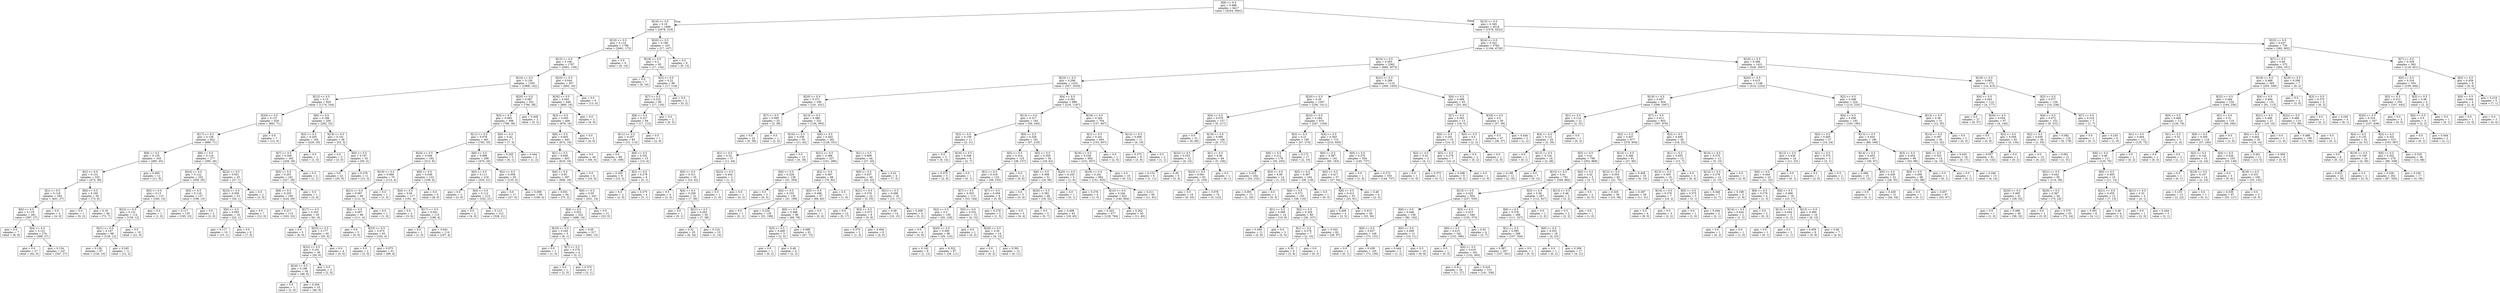 digraph Tree {
node [shape=box] ;
0 [label="X[9] <= 0.5\ngini = 0.488\nsamples = 6417\nvalue = [4254, 5841]"] ;
1 [label="X[16] <= 0.5\ngini = 0.19\nsamples = 1899\nvalue = [2678, 319]"] ;
0 -> 1 [labeldistance=2.5, labelangle=45, headlabel="True"] ;
2 [label="X[10] <= 0.5\ngini = 0.114\nsamples = 1796\nvalue = [2661, 172]"] ;
1 -> 2 ;
3 [label="X[15] <= 0.5\ngini = 0.106\nsamples = 1787\nvalue = [2661, 158]"] ;
2 -> 3 ;
4 [label="X[14] <= 0.5\ngini = 0.126\nsamples = 1330\nvalue = [1968, 142]"] ;
3 -> 4 ;
5 [label="X[12] <= 0.5\ngini = 0.15\nsamples = 829\nvalue = [1174, 104]"] ;
4 -> 5 ;
6 [label="X[20] <= 0.5\ngini = 0.137\nsamples = 629\nvalue = [892, 71]"] ;
5 -> 6 ;
7 [label="X[17] <= 0.5\ngini = 0.138\nsamples = 622\nvalue = [880, 71]"] ;
6 -> 7 ;
8 [label="X[8] <= 0.5\ngini = 0.155\nsamples = 345\nvalue = [485, 45]"] ;
7 -> 8 ;
9 [label="X[2] <= 0.5\ngini = 0.131\nsamples = 333\nvalue = [474, 36]"] ;
8 -> 9 ;
10 [label="X[1] <= 0.5\ngini = 0.118\nsamples = 283\nvalue = [401, 27]"] ;
9 -> 10 ;
11 [label="X[0] <= 0.5\ngini = 0.119\nsamples = 281\nvalue = [397, 27]"] ;
10 -> 11 ;
12 [label="gini = 0.0\nsamples = 7\nvalue = [8, 0]"] ;
11 -> 12 ;
13 [label="X[4] <= 0.5\ngini = 0.121\nsamples = 274\nvalue = [389, 27]"] ;
11 -> 13 ;
14 [label="gini = 0.0\nsamples = 27\nvalue = [42, 0]"] ;
13 -> 14 ;
15 [label="gini = 0.134\nsamples = 247\nvalue = [347, 27]"] ;
13 -> 15 ;
16 [label="gini = 0.0\nsamples = 2\nvalue = [4, 0]"] ;
10 -> 16 ;
17 [label="X[6] <= 0.5\ngini = 0.195\nsamples = 50\nvalue = [73, 9]"] ;
9 -> 17 ;
18 [label="gini = 0.0\nsamples = 1\nvalue = [0, 2]"] ;
17 -> 18 ;
19 [label="gini = 0.16\nsamples = 49\nvalue = [73, 7]"] ;
17 -> 19 ;
20 [label="gini = 0.495\nsamples = 12\nvalue = [11, 9]"] ;
8 -> 20 ;
21 [label="X[6] <= 0.5\ngini = 0.116\nsamples = 277\nvalue = [395, 26]"] ;
7 -> 21 ;
22 [label="X[24] <= 0.5\ngini = 0.122\nsamples = 252\nvalue = [358, 25]"] ;
21 -> 22 ;
23 [label="X[5] <= 0.5\ngini = 0.13\nsamples = 115\nvalue = [160, 12]"] ;
22 -> 23 ;
24 [label="X[22] <= 0.5\ngini = 0.131\nsamples = 114\nvalue = [159, 12]"] ;
23 -> 24 ;
25 [label="X[21] <= 0.5\ngini = 0.147\nsamples = 98\nvalue = [138, 12]"] ;
24 -> 25 ;
26 [label="gini = 0.136\nsamples = 87\nvalue = [126, 10]"] ;
25 -> 26 ;
27 [label="gini = 0.245\nsamples = 11\nvalue = [12, 2]"] ;
25 -> 27 ;
28 [label="gini = 0.0\nsamples = 16\nvalue = [21, 0]"] ;
24 -> 28 ;
29 [label="gini = 0.0\nsamples = 1\nvalue = [1, 0]"] ;
23 -> 29 ;
30 [label="X[5] <= 0.5\ngini = 0.116\nsamples = 137\nvalue = [198, 13]"] ;
22 -> 30 ;
31 [label="gini = 0.117\nsamples = 135\nvalue = [195, 13]"] ;
30 -> 31 ;
32 [label="gini = 0.0\nsamples = 2\nvalue = [3, 0]"] ;
30 -> 32 ;
33 [label="X[22] <= 0.5\ngini = 0.051\nsamples = 25\nvalue = [37, 1]"] ;
21 -> 33 ;
34 [label="X[23] <= 0.5\ngini = 0.056\nsamples = 23\nvalue = [34, 1]"] ;
33 -> 34 ;
35 [label="X[0] <= 0.5\ngini = 0.083\nsamples = 16\nvalue = [22, 1]"] ;
34 -> 35 ;
36 [label="gini = 0.117\nsamples = 10\nvalue = [15, 1]"] ;
35 -> 36 ;
37 [label="gini = 0.0\nsamples = 6\nvalue = [7, 0]"] ;
35 -> 37 ;
38 [label="gini = 0.0\nsamples = 7\nvalue = [12, 0]"] ;
34 -> 38 ;
39 [label="gini = 0.0\nsamples = 2\nvalue = [3, 0]"] ;
33 -> 39 ;
40 [label="gini = 0.0\nsamples = 7\nvalue = [12, 0]"] ;
6 -> 40 ;
41 [label="X[6] <= 0.5\ngini = 0.188\nsamples = 200\nvalue = [282, 33]"] ;
5 -> 41 ;
42 [label="X[3] <= 0.5\ngini = 0.205\nsamples = 164\nvalue = [229, 30]"] ;
41 -> 42 ;
43 [label="X[7] <= 0.5\ngini = 0.206\nsamples = 163\nvalue = [228, 30]"] ;
42 -> 43 ;
44 [label="X[5] <= 0.5\ngini = 0.201\nsamples = 161\nvalue = [227, 29]"] ;
43 -> 44 ;
45 [label="X[8] <= 0.5\ngini = 0.203\nsamples = 160\nvalue = [224, 29]"] ;
44 -> 45 ;
46 [label="gini = 0.217\nsamples = 115\nvalue = [163, 23]"] ;
45 -> 46 ;
47 [label="X[17] <= 0.5\ngini = 0.163\nsamples = 45\nvalue = [61, 6]"] ;
45 -> 47 ;
48 [label="gini = 0.0\nsamples = 5\nvalue = [6, 0]"] ;
47 -> 48 ;
49 [label="X[23] <= 0.5\ngini = 0.177\nsamples = 40\nvalue = [55, 6]"] ;
47 -> 49 ;
50 [label="X[22] <= 0.5\ngini = 0.191\nsamples = 36\nvalue = [50, 6]"] ;
49 -> 50 ;
51 [label="X[24] <= 0.5\ngini = 0.198\nsamples = 34\nvalue = [48, 6]"] ;
50 -> 51 ;
52 [label="gini = 0.0\nsamples = 1\nvalue = [2, 0]"] ;
51 -> 52 ;
53 [label="gini = 0.204\nsamples = 33\nvalue = [46, 6]"] ;
51 -> 53 ;
54 [label="gini = 0.0\nsamples = 2\nvalue = [2, 0]"] ;
50 -> 54 ;
55 [label="gini = 0.0\nsamples = 4\nvalue = [5, 0]"] ;
49 -> 55 ;
56 [label="gini = 0.0\nsamples = 1\nvalue = [3, 0]"] ;
44 -> 56 ;
57 [label="gini = 0.5\nsamples = 2\nvalue = [1, 1]"] ;
43 -> 57 ;
58 [label="gini = 0.0\nsamples = 1\nvalue = [1, 0]"] ;
42 -> 58 ;
59 [label="X[19] <= 0.5\ngini = 0.101\nsamples = 36\nvalue = [53, 3]"] ;
41 -> 59 ;
60 [label="gini = 0.0\nsamples = 3\nvalue = [3, 0]"] ;
59 -> 60 ;
61 [label="X[0] <= 0.5\ngini = 0.107\nsamples = 33\nvalue = [50, 3]"] ;
59 -> 61 ;
62 [label="gini = 0.0\nsamples = 22\nvalue = [35, 0]"] ;
61 -> 62 ;
63 [label="gini = 0.278\nsamples = 11\nvalue = [15, 3]"] ;
61 -> 63 ;
64 [label="X[20] <= 0.5\ngini = 0.087\nsamples = 501\nvalue = [794, 38]"] ;
4 -> 64 ;
65 [label="X[3] <= 0.5\ngini = 0.083\nsamples = 498\nvalue = [789, 36]"] ;
64 -> 65 ;
66 [label="X[11] <= 0.5\ngini = 0.078\nsamples = 491\nvalue = [782, 33]"] ;
65 -> 66 ;
67 [label="X[24] <= 0.5\ngini = 0.049\nsamples = 192\nvalue = [312, 8]"] ;
66 -> 67 ;
68 [label="X[19] <= 0.5\ngini = 0.066\nsamples = 70\nvalue = [113, 4]"] ;
67 -> 68 ;
69 [label="X[21] <= 0.5\ngini = 0.067\nsamples = 69\nvalue = [112, 4]"] ;
68 -> 69 ;
70 [label="X[4] <= 0.5\ngini = 0.067\nsamples = 68\nvalue = [111, 4]"] ;
69 -> 70 ;
71 [label="gini = 0.0\nsamples = 5\nvalue = [9, 0]"] ;
70 -> 71 ;
72 [label="X[23] <= 0.5\ngini = 0.073\nsamples = 63\nvalue = [102, 4]"] ;
70 -> 72 ;
73 [label="gini = 0.0\nsamples = 2\nvalue = [3, 0]"] ;
72 -> 73 ;
74 [label="gini = 0.075\nsamples = 61\nvalue = [99, 4]"] ;
72 -> 74 ;
75 [label="gini = 0.0\nsamples = 1\nvalue = [1, 0]"] ;
69 -> 75 ;
76 [label="gini = 0.0\nsamples = 1\nvalue = [1, 0]"] ;
68 -> 76 ;
77 [label="X[6] <= 0.5\ngini = 0.039\nsamples = 122\nvalue = [199, 4]"] ;
67 -> 77 ;
78 [label="X[4] <= 0.5\ngini = 0.04\nsamples = 117\nvalue = [191, 4]"] ;
77 -> 78 ;
79 [label="gini = 0.0\nsamples = 2\nvalue = [3, 0]"] ;
78 -> 79 ;
80 [label="X[17] <= 0.5\ngini = 0.041\nsamples = 115\nvalue = [188, 4]"] ;
78 -> 80 ;
81 [label="gini = 0.0\nsamples = 1\nvalue = [1, 0]"] ;
80 -> 81 ;
82 [label="gini = 0.041\nsamples = 114\nvalue = [187, 4]"] ;
80 -> 82 ;
83 [label="gini = 0.0\nsamples = 5\nvalue = [8, 0]"] ;
77 -> 83 ;
84 [label="X[6] <= 0.5\ngini = 0.096\nsamples = 299\nvalue = [470, 25]"] ;
66 -> 84 ;
85 [label="X[0] <= 0.5\ngini = 0.111\nsamples = 216\nvalue = [335, 21]"] ;
84 -> 85 ;
86 [label="gini = 0.0\nsamples = 2\nvalue = [3, 0]"] ;
85 -> 86 ;
87 [label="X[4] <= 0.5\ngini = 0.112\nsamples = 214\nvalue = [332, 21]"] ;
85 -> 87 ;
88 [label="gini = 0.0\nsamples = 2\nvalue = [4, 0]"] ;
87 -> 88 ;
89 [label="gini = 0.113\nsamples = 212\nvalue = [328, 21]"] ;
87 -> 89 ;
90 [label="X[2] <= 0.5\ngini = 0.056\nsamples = 83\nvalue = [135, 4]"] ;
84 -> 90 ;
91 [label="gini = 0.0\nsamples = 17\nvalue = [27, 0]"] ;
90 -> 91 ;
92 [label="gini = 0.069\nsamples = 66\nvalue = [108, 4]"] ;
90 -> 92 ;
93 [label="X[6] <= 0.5\ngini = 0.42\nsamples = 7\nvalue = [7, 3]"] ;
65 -> 93 ;
94 [label="gini = 0.245\nsamples = 5\nvalue = [6, 1]"] ;
93 -> 94 ;
95 [label="gini = 0.444\nsamples = 2\nvalue = [1, 2]"] ;
93 -> 95 ;
96 [label="gini = 0.408\nsamples = 3\nvalue = [5, 2]"] ;
64 -> 96 ;
97 [label="X[23] <= 0.5\ngini = 0.044\nsamples = 457\nvalue = [693, 16]"] ;
3 -> 97 ;
98 [label="X[20] <= 0.5\ngini = 0.045\nsamples = 448\nvalue = [680, 16]"] ;
97 -> 98 ;
99 [label="X[3] <= 0.5\ngini = 0.045\nsamples = 446\nvalue = [676, 16]"] ;
98 -> 99 ;
100 [label="X[8] <= 0.5\ngini = 0.045\nsamples = 443\nvalue = [672, 16]"] ;
99 -> 100 ;
101 [label="X[1] <= 0.5\ngini = 0.049\nsamples = 403\nvalue = [616, 16]"] ;
100 -> 101 ;
102 [label="X[0] <= 0.5\ngini = 0.05\nsamples = 397\nvalue = [606, 16]"] ;
101 -> 102 ;
103 [label="gini = 0.051\nsamples = 54\nvalue = [75, 2]"] ;
102 -> 103 ;
104 [label="X[6] <= 0.5\ngini = 0.05\nsamples = 343\nvalue = [531, 14]"] ;
102 -> 104 ;
105 [label="X[4] <= 0.5\ngini = 0.053\nsamples = 322\nvalue = [498, 14]"] ;
104 -> 105 ;
106 [label="X[19] <= 0.5\ngini = 0.245\nsamples = 5\nvalue = [6, 1]"] ;
105 -> 106 ;
107 [label="gini = 0.0\nsamples = 1\nvalue = [1, 0]"] ;
106 -> 107 ;
108 [label="X[7] <= 0.5\ngini = 0.278\nsamples = 4\nvalue = [5, 1]"] ;
106 -> 108 ;
109 [label="gini = 0.0\nsamples = 1\nvalue = [2, 0]"] ;
108 -> 109 ;
110 [label="gini = 0.375\nsamples = 3\nvalue = [3, 1]"] ;
108 -> 110 ;
111 [label="gini = 0.05\nsamples = 317\nvalue = [492, 13]"] ;
105 -> 111 ;
112 [label="gini = 0.0\nsamples = 21\nvalue = [33, 0]"] ;
104 -> 112 ;
113 [label="gini = 0.0\nsamples = 6\nvalue = [10, 0]"] ;
101 -> 113 ;
114 [label="gini = 0.0\nsamples = 40\nvalue = [56, 0]"] ;
100 -> 114 ;
115 [label="gini = 0.0\nsamples = 3\nvalue = [4, 0]"] ;
99 -> 115 ;
116 [label="gini = 0.0\nsamples = 2\nvalue = [4, 0]"] ;
98 -> 116 ;
117 [label="gini = 0.0\nsamples = 9\nvalue = [13, 0]"] ;
97 -> 117 ;
118 [label="gini = 0.0\nsamples = 9\nvalue = [0, 14]"] ;
2 -> 118 ;
119 [label="X[20] <= 0.5\ngini = 0.186\nsamples = 103\nvalue = [17, 147]"] ;
1 -> 119 ;
120 [label="X[19] <= 0.5\ngini = 0.2\nsamples = 95\nvalue = [17, 134]"] ;
119 -> 120 ;
121 [label="gini = 0.0\nsamples = 7\nvalue = [0, 16]"] ;
120 -> 121 ;
122 [label="X[3] <= 0.5\ngini = 0.22\nsamples = 88\nvalue = [17, 118]"] ;
120 -> 122 ;
123 [label="X[7] <= 0.5\ngini = 0.223\nsamples = 86\nvalue = [17, 116]"] ;
122 -> 123 ;
124 [label="X[8] <= 0.5\ngini = 0.227\nsamples = 84\nvalue = [17, 113]"] ;
123 -> 124 ;
125 [label="X[11] <= 0.5\ngini = 0.207\nsamples = 83\nvalue = [15, 113]"] ;
124 -> 125 ;
126 [label="gini = 0.0\nsamples = 68\nvalue = [0, 109]"] ;
125 -> 126 ;
127 [label="X[6] <= 0.5\ngini = 0.332\nsamples = 15\nvalue = [15, 4]"] ;
125 -> 127 ;
128 [label="gini = 0.355\nsamples = 9\nvalue = [10, 3]"] ;
127 -> 128 ;
129 [label="X[2] <= 0.5\ngini = 0.278\nsamples = 6\nvalue = [5, 1]"] ;
127 -> 129 ;
130 [label="gini = 0.0\nsamples = 2\nvalue = [2, 0]"] ;
129 -> 130 ;
131 [label="gini = 0.375\nsamples = 4\nvalue = [3, 1]"] ;
129 -> 131 ;
132 [label="gini = 0.0\nsamples = 1\nvalue = [2, 0]"] ;
124 -> 132 ;
133 [label="gini = 0.0\nsamples = 2\nvalue = [0, 3]"] ;
123 -> 133 ;
134 [label="gini = 0.0\nsamples = 2\nvalue = [0, 2]"] ;
122 -> 134 ;
135 [label="gini = 0.0\nsamples = 8\nvalue = [0, 13]"] ;
119 -> 135 ;
136 [label="X[15] <= 0.5\ngini = 0.345\nsamples = 4518\nvalue = [1576, 5522]"] ;
0 -> 136 [labeldistance=2.5, labelangle=-45, headlabel="False"] ;
137 [label="X[24] <= 0.5\ngini = 0.322\nsamples = 3783\nvalue = [1194, 4720]"] ;
136 -> 137 ;
138 [label="X[14] <= 0.5\ngini = 0.293\nsamples = 2362\nvalue = [666, 3073]"] ;
137 -> 138 ;
139 [label="X[23] <= 0.5\ngini = 0.296\nsamples = 1252\nvalue = [357, 1618]"] ;
138 -> 139 ;
140 [label="X[20] <= 0.5\ngini = 0.371\nsamples = 356\nvalue = [141, 431]"] ;
139 -> 140 ;
141 [label="X[7] <= 0.5\ngini = 0.095\nsamples = 25\nvalue = [2, 38]"] ;
140 -> 141 ;
142 [label="gini = 0.0\nsamples = 24\nvalue = [0, 38]"] ;
141 -> 142 ;
143 [label="gini = 0.0\nsamples = 1\nvalue = [2, 0]"] ;
141 -> 143 ;
144 [label="X[13] <= 0.5\ngini = 0.386\nsamples = 331\nvalue = [139, 393]"] ;
140 -> 144 ;
145 [label="X[16] <= 0.5\ngini = 0.256\nsamples = 50\nvalue = [11, 62]"] ;
144 -> 145 ;
146 [label="X[1] <= 0.5\ngini = 0.32\nsamples = 37\nvalue = [11, 44]"] ;
145 -> 146 ;
147 [label="X[0] <= 0.5\ngini = 0.311\nsamples = 35\nvalue = [10, 42]"] ;
146 -> 147 ;
148 [label="gini = 0.5\nsamples = 4\nvalue = [3, 3]"] ;
147 -> 148 ;
149 [label="X[4] <= 0.5\ngini = 0.258\nsamples = 31\nvalue = [7, 39]"] ;
147 -> 149 ;
150 [label="gini = 0.0\nsamples = 1\nvalue = [0, 1]"] ;
149 -> 150 ;
151 [label="X[21] <= 0.5\ngini = 0.263\nsamples = 30\nvalue = [7, 38]"] ;
149 -> 151 ;
152 [label="gini = 0.32\nsamples = 20\nvalue = [6, 24]"] ;
151 -> 152 ;
153 [label="gini = 0.124\nsamples = 10\nvalue = [1, 14]"] ;
151 -> 153 ;
154 [label="X[22] <= 0.5\ngini = 0.444\nsamples = 2\nvalue = [1, 2]"] ;
146 -> 154 ;
155 [label="gini = 0.0\nsamples = 1\nvalue = [1, 0]"] ;
154 -> 155 ;
156 [label="gini = 0.0\nsamples = 1\nvalue = [0, 2]"] ;
154 -> 156 ;
157 [label="gini = 0.0\nsamples = 13\nvalue = [0, 18]"] ;
145 -> 157 ;
158 [label="X[6] <= 0.5\ngini = 0.402\nsamples = 281\nvalue = [128, 331]"] ;
144 -> 158 ;
159 [label="X[21] <= 0.5\ngini = 0.386\nsamples = 237\nvalue = [101, 286]"] ;
158 -> 159 ;
160 [label="X[0] <= 0.5\ngini = 0.229\nsamples = 139\nvalue = [31, 204]"] ;
159 -> 160 ;
161 [label="gini = 0.0\nsamples = 3\nvalue = [0, 5]"] ;
160 -> 161 ;
162 [label="X[4] <= 0.5\ngini = 0.233\nsamples = 136\nvalue = [31, 199]"] ;
160 -> 162 ;
163 [label="gini = 0.0\nsamples = 1\nvalue = [0, 1]"] ;
162 -> 163 ;
164 [label="gini = 0.234\nsamples = 135\nvalue = [31, 198]"] ;
162 -> 164 ;
165 [label="X[2] <= 0.5\ngini = 0.497\nsamples = 98\nvalue = [70, 82]"] ;
159 -> 165 ;
166 [label="X[5] <= 0.5\ngini = 0.496\nsamples = 97\nvalue = [69, 82]"] ;
165 -> 166 ;
167 [label="X[0] <= 0.5\ngini = 0.498\nsamples = 96\nvalue = [69, 78]"] ;
166 -> 167 ;
168 [label="X[3] <= 0.5\ngini = 0.408\nsamples = 5\nvalue = [2, 5]"] ;
167 -> 168 ;
169 [label="gini = 0.0\nsamples = 1\nvalue = [0, 2]"] ;
168 -> 169 ;
170 [label="gini = 0.48\nsamples = 4\nvalue = [2, 3]"] ;
168 -> 170 ;
171 [label="gini = 0.499\nsamples = 91\nvalue = [67, 73]"] ;
167 -> 171 ;
172 [label="gini = 0.0\nsamples = 1\nvalue = [0, 4]"] ;
166 -> 172 ;
173 [label="gini = 0.0\nsamples = 1\nvalue = [1, 0]"] ;
165 -> 173 ;
174 [label="X[1] <= 0.5\ngini = 0.469\nsamples = 44\nvalue = [27, 45]"] ;
158 -> 174 ;
175 [label="X[0] <= 0.5\ngini = 0.437\nsamples = 40\nvalue = [20, 42]"] ;
174 -> 175 ;
176 [label="X[21] <= 0.5\ngini = 0.278\nsamples = 22\nvalue = [5, 25]"] ;
175 -> 176 ;
177 [label="gini = 0.0\nsamples = 13\nvalue = [0, 17]"] ;
176 -> 177 ;
178 [label="X[3] <= 0.5\ngini = 0.473\nsamples = 9\nvalue = [5, 8]"] ;
176 -> 178 ;
179 [label="gini = 0.375\nsamples = 3\nvalue = [1, 3]"] ;
178 -> 179 ;
180 [label="gini = 0.494\nsamples = 6\nvalue = [4, 5]"] ;
178 -> 180 ;
181 [label="X[21] <= 0.5\ngini = 0.498\nsamples = 18\nvalue = [15, 17]"] ;
175 -> 181 ;
182 [label="gini = 0.48\nsamples = 14\nvalue = [10, 15]"] ;
181 -> 182 ;
183 [label="gini = 0.408\nsamples = 4\nvalue = [5, 2]"] ;
181 -> 183 ;
184 [label="gini = 0.42\nsamples = 4\nvalue = [7, 3]"] ;
174 -> 184 ;
185 [label="X[4] <= 0.5\ngini = 0.261\nsamples = 896\nvalue = [216, 1187]"] ;
139 -> 185 ;
186 [label="X[13] <= 0.5\ngini = 0.317\nsamples = 192\nvalue = [59, 240]"] ;
185 -> 186 ;
187 [label="X[2] <= 0.5\ngini = 0.159\nsamples = 11\nvalue = [2, 21]"] ;
186 -> 187 ;
188 [label="gini = 0.0\nsamples = 5\nvalue = [0, 14]"] ;
187 -> 188 ;
189 [label="X[16] <= 0.5\ngini = 0.346\nsamples = 6\nvalue = [2, 7]"] ;
187 -> 189 ;
190 [label="gini = 0.375\nsamples = 5\nvalue = [2, 6]"] ;
189 -> 190 ;
191 [label="gini = 0.0\nsamples = 1\nvalue = [0, 1]"] ;
189 -> 191 ;
192 [label="X[0] <= 0.5\ngini = 0.328\nsamples = 181\nvalue = [57, 219]"] ;
186 -> 192 ;
193 [label="X[5] <= 0.5\ngini = 0.314\nsamples = 125\nvalue = [38, 157]"] ;
192 -> 193 ;
194 [label="X[1] <= 0.5\ngini = 0.319\nsamples = 123\nvalue = [38, 153]"] ;
193 -> 194 ;
195 [label="X[7] <= 0.5\ngini = 0.303\nsamples = 115\nvalue = [33, 144]"] ;
194 -> 195 ;
196 [label="X[2] <= 0.5\ngini = 0.3\nsamples = 100\nvalue = [29, 129]"] ;
195 -> 196 ;
197 [label="gini = 0.0\nsamples = 4\nvalue = [0, 6]"] ;
196 -> 197 ;
198 [label="X[20] <= 0.5\ngini = 0.309\nsamples = 96\nvalue = [29, 123]"] ;
196 -> 198 ;
199 [label="gini = 0.142\nsamples = 9\nvalue = [1, 12]"] ;
198 -> 199 ;
200 [label="gini = 0.322\nsamples = 87\nvalue = [28, 111]"] ;
198 -> 200 ;
201 [label="X[3] <= 0.5\ngini = 0.332\nsamples = 15\nvalue = [4, 15]"] ;
195 -> 201 ;
202 [label="gini = 0.0\nsamples = 1\nvalue = [0, 2]"] ;
201 -> 202 ;
203 [label="X[20] <= 0.5\ngini = 0.36\nsamples = 14\nvalue = [4, 13]"] ;
201 -> 203 ;
204 [label="gini = 0.0\nsamples = 2\nvalue = [0, 2]"] ;
203 -> 204 ;
205 [label="gini = 0.391\nsamples = 12\nvalue = [4, 11]"] ;
203 -> 205 ;
206 [label="X[7] <= 0.5\ngini = 0.459\nsamples = 8\nvalue = [5, 9]"] ;
194 -> 206 ;
207 [label="gini = 0.278\nsamples = 3\nvalue = [1, 5]"] ;
206 -> 207 ;
208 [label="gini = 0.5\nsamples = 5\nvalue = [4, 4]"] ;
206 -> 208 ;
209 [label="gini = 0.0\nsamples = 2\nvalue = [0, 4]"] ;
193 -> 209 ;
210 [label="X[5] <= 0.5\ngini = 0.359\nsamples = 56\nvalue = [19, 62]"] ;
192 -> 210 ;
211 [label="X[6] <= 0.5\ngini = 0.368\nsamples = 51\nvalue = [18, 56]"] ;
210 -> 211 ;
212 [label="gini = 0.0\nsamples = 3\nvalue = [0, 4]"] ;
211 -> 212 ;
213 [label="X[20] <= 0.5\ngini = 0.382\nsamples = 48\nvalue = [18, 52]"] ;
211 -> 213 ;
214 [label="gini = 0.0\nsamples = 5\nvalue = [0, 7]"] ;
213 -> 214 ;
215 [label="gini = 0.408\nsamples = 43\nvalue = [18, 45]"] ;
213 -> 215 ;
216 [label="X[20] <= 0.5\ngini = 0.245\nsamples = 5\nvalue = [1, 6]"] ;
210 -> 216 ;
217 [label="gini = 0.0\nsamples = 1\nvalue = [0, 1]"] ;
216 -> 217 ;
218 [label="gini = 0.278\nsamples = 4\nvalue = [1, 5]"] ;
216 -> 218 ;
219 [label="X[19] <= 0.5\ngini = 0.244\nsamples = 704\nvalue = [157, 947]"] ;
185 -> 219 ;
220 [label="X[1] <= 0.5\ngini = 0.241\nsamples = 693\nvalue = [153, 937]"] ;
219 -> 220 ;
221 [label="X[16] <= 0.5\ngini = 0.239\nsamples = 692\nvalue = [151, 937]"] ;
220 -> 221 ;
222 [label="X[18] <= 0.5\ngini = 0.241\nsamples = 682\nvalue = [151, 925]"] ;
221 -> 222 ;
223 [label="X[12] <= 0.5\ngini = 0.244\nsamples = 622\nvalue = [140, 844]"] ;
222 -> 223 ;
224 [label="gini = 0.243\nsamples = 577\nvalue = [129, 784]"] ;
223 -> 224 ;
225 [label="gini = 0.262\nsamples = 45\nvalue = [11, 60]"] ;
223 -> 225 ;
226 [label="gini = 0.211\nsamples = 60\nvalue = [11, 81]"] ;
222 -> 226 ;
227 [label="gini = 0.0\nsamples = 10\nvalue = [0, 12]"] ;
221 -> 227 ;
228 [label="gini = 0.0\nsamples = 1\nvalue = [2, 0]"] ;
220 -> 228 ;
229 [label="X[12] <= 0.5\ngini = 0.408\nsamples = 11\nvalue = [4, 10]"] ;
219 -> 229 ;
230 [label="gini = 0.375\nsamples = 9\nvalue = [3, 9]"] ;
229 -> 230 ;
231 [label="gini = 0.5\nsamples = 2\nvalue = [1, 1]"] ;
229 -> 231 ;
232 [label="X[21] <= 0.5\ngini = 0.289\nsamples = 1110\nvalue = [309, 1455]"] ;
138 -> 232 ;
233 [label="X[20] <= 0.5\ngini = 0.26\nsamples = 1047\nvalue = [256, 1411]"] ;
232 -> 233 ;
234 [label="X[4] <= 0.5\ngini = 0.076\nsamples = 137\nvalue = [9, 217]"] ;
233 -> 234 ;
235 [label="gini = 0.0\nsamples = 31\nvalue = [0, 46]"] ;
234 -> 235 ;
236 [label="X[18] <= 0.5\ngini = 0.095\nsamples = 106\nvalue = [9, 171]"] ;
234 -> 236 ;
237 [label="X[23] <= 0.5\ngini = 0.332\nsamples = 12\nvalue = [4, 15]"] ;
236 -> 237 ;
238 [label="gini = 0.153\nsamples = 6\nvalue = [1, 11]"] ;
237 -> 238 ;
239 [label="gini = 0.49\nsamples = 6\nvalue = [3, 4]"] ;
237 -> 239 ;
240 [label="X[1] <= 0.5\ngini = 0.06\nsamples = 94\nvalue = [5, 156]"] ;
236 -> 240 ;
241 [label="X[23] <= 0.5\ngini = 0.061\nsamples = 93\nvalue = [5, 155]"] ;
240 -> 241 ;
242 [label="gini = 0.0\nsamples = 19\nvalue = [0, 33]"] ;
241 -> 242 ;
243 [label="gini = 0.076\nsamples = 74\nvalue = [5, 122]"] ;
241 -> 243 ;
244 [label="gini = 0.0\nsamples = 1\nvalue = [0, 1]"] ;
240 -> 244 ;
245 [label="X[23] <= 0.5\ngini = 0.284\nsamples = 910\nvalue = [247, 1194]"] ;
233 -> 245 ;
246 [label="X[2] <= 0.5\ngini = 0.21\nsamples = 195\nvalue = [37, 274]"] ;
245 -> 246 ;
247 [label="X[6] <= 0.5\ngini = 0.212\nsamples = 178\nvalue = [35, 255]"] ;
246 -> 247 ;
248 [label="gini = 0.223\nsamples = 164\nvalue = [34, 232]"] ;
247 -> 248 ;
249 [label="X[3] <= 0.5\ngini = 0.08\nsamples = 14\nvalue = [1, 23]"] ;
247 -> 249 ;
250 [label="gini = 0.091\nsamples = 13\nvalue = [1, 20]"] ;
249 -> 250 ;
251 [label="gini = 0.0\nsamples = 1\nvalue = [0, 3]"] ;
249 -> 251 ;
252 [label="gini = 0.172\nsamples = 17\nvalue = [2, 19]"] ;
246 -> 252 ;
253 [label="X[4] <= 0.5\ngini = 0.303\nsamples = 715\nvalue = [210, 920]"] ;
245 -> 253 ;
254 [label="X[0] <= 0.5\ngini = 0.387\nsamples = 161\nvalue = [65, 183]"] ;
253 -> 254 ;
255 [label="X[5] <= 0.5\ngini = 0.367\nsamples = 104\nvalue = [38, 119]"] ;
254 -> 255 ;
256 [label="X[6] <= 0.5\ngini = 0.372\nsamples = 103\nvalue = [38, 116]"] ;
255 -> 256 ;
257 [label="X[1] <= 0.5\ngini = 0.499\nsamples = 14\nvalue = [10, 9]"] ;
256 -> 257 ;
258 [label="gini = 0.459\nsamples = 11\nvalue = [5, 9]"] ;
257 -> 258 ;
259 [label="gini = 0.0\nsamples = 3\nvalue = [5, 0]"] ;
257 -> 259 ;
260 [label="X[2] <= 0.5\ngini = 0.329\nsamples = 89\nvalue = [28, 107]"] ;
256 -> 260 ;
261 [label="X[1] <= 0.5\ngini = 0.278\nsamples = 7\nvalue = [2, 10]"] ;
260 -> 261 ;
262 [label="gini = 0.32\nsamples = 6\nvalue = [2, 8]"] ;
261 -> 262 ;
263 [label="gini = 0.0\nsamples = 1\nvalue = [0, 2]"] ;
261 -> 263 ;
264 [label="gini = 0.333\nsamples = 82\nvalue = [26, 97]"] ;
260 -> 264 ;
265 [label="gini = 0.0\nsamples = 1\nvalue = [0, 3]"] ;
255 -> 265 ;
266 [label="X[5] <= 0.5\ngini = 0.417\nsamples = 57\nvalue = [27, 64]"] ;
254 -> 266 ;
267 [label="X[6] <= 0.5\ngini = 0.412\nsamples = 53\nvalue = [25, 61]"] ;
266 -> 267 ;
268 [label="gini = 0.408\nsamples = 4\nvalue = [2, 5]"] ;
267 -> 268 ;
269 [label="gini = 0.413\nsamples = 49\nvalue = [23, 56]"] ;
267 -> 269 ;
270 [label="gini = 0.48\nsamples = 4\nvalue = [2, 3]"] ;
266 -> 270 ;
271 [label="X[0] <= 0.5\ngini = 0.275\nsamples = 554\nvalue = [145, 737]"] ;
253 -> 271 ;
272 [label="gini = 0.0\nsamples = 1\nvalue = [1, 0]"] ;
271 -> 272 ;
273 [label="gini = 0.273\nsamples = 553\nvalue = [144, 737]"] ;
271 -> 273 ;
274 [label="X[4] <= 0.5\ngini = 0.496\nsamples = 63\nvalue = [53, 44]"] ;
232 -> 274 ;
275 [label="X[7] <= 0.5\ngini = 0.363\nsamples = 13\nvalue = [16, 5]"] ;
274 -> 275 ;
276 [label="X[0] <= 0.5\ngini = 0.291\nsamples = 10\nvalue = [14, 3]"] ;
275 -> 276 ;
277 [label="X[2] <= 0.5\ngini = 0.32\nsamples = 3\nvalue = [4, 1]"] ;
276 -> 277 ;
278 [label="gini = 0.0\nsamples = 1\nvalue = [1, 0]"] ;
277 -> 278 ;
279 [label="gini = 0.375\nsamples = 2\nvalue = [3, 1]"] ;
277 -> 279 ;
280 [label="X[5] <= 0.5\ngini = 0.278\nsamples = 7\nvalue = [10, 2]"] ;
276 -> 280 ;
281 [label="gini = 0.298\nsamples = 6\nvalue = [9, 2]"] ;
280 -> 281 ;
282 [label="gini = 0.0\nsamples = 1\nvalue = [1, 0]"] ;
280 -> 282 ;
283 [label="X[0] <= 0.5\ngini = 0.5\nsamples = 3\nvalue = [2, 2]"] ;
275 -> 283 ;
284 [label="gini = 0.0\nsamples = 2\nvalue = [0, 2]"] ;
283 -> 284 ;
285 [label="gini = 0.0\nsamples = 1\nvalue = [2, 0]"] ;
283 -> 285 ;
286 [label="X[18] <= 0.5\ngini = 0.5\nsamples = 50\nvalue = [37, 39]"] ;
274 -> 286 ;
287 [label="gini = 0.5\nsamples = 47\nvalue = [36, 37]"] ;
286 -> 287 ;
288 [label="gini = 0.444\nsamples = 3\nvalue = [1, 2]"] ;
286 -> 288 ;
289 [label="X[16] <= 0.5\ngini = 0.368\nsamples = 1421\nvalue = [528, 1647]"] ;
137 -> 289 ;
290 [label="X[20] <= 0.5\ngini = 0.415\nsamples = 1148\nvalue = [514, 1232]"] ;
289 -> 290 ;
291 [label="X[19] <= 0.5\ngini = 0.407\nsamples = 924\nvalue = [399, 1007]"] ;
290 -> 291 ;
292 [label="X[1] <= 0.5\ngini = 0.114\nsamples = 21\nvalue = [2, 31]"] ;
291 -> 292 ;
293 [label="X[4] <= 0.5\ngini = 0.121\nsamples = 20\nvalue = [2, 29]"] ;
292 -> 293 ;
294 [label="gini = 0.0\nsamples = 1\nvalue = [0, 1]"] ;
293 -> 294 ;
295 [label="X[13] <= 0.5\ngini = 0.124\nsamples = 19\nvalue = [2, 28]"] ;
293 -> 295 ;
296 [label="gini = 0.198\nsamples = 12\nvalue = [2, 16]"] ;
295 -> 296 ;
297 [label="gini = 0.0\nsamples = 7\nvalue = [0, 12]"] ;
295 -> 297 ;
298 [label="gini = 0.0\nsamples = 1\nvalue = [0, 2]"] ;
292 -> 298 ;
299 [label="X[7] <= 0.5\ngini = 0.411\nsamples = 903\nvalue = [397, 976]"] ;
291 -> 299 ;
300 [label="X[2] <= 0.5\ngini = 0.407\nsamples = 877\nvalue = [379, 954]"] ;
299 -> 300 ;
301 [label="X[5] <= 0.5\ngini = 0.41\nsamples = 796\nvalue = [352, 869]"] ;
300 -> 301 ;
302 [label="X[12] <= 0.5\ngini = 0.41\nsamples = 791\nvalue = [349, 862]"] ;
301 -> 302 ;
303 [label="X[13] <= 0.5\ngini = 0.425\nsamples = 504\nvalue = [237, 535]"] ;
302 -> 303 ;
304 [label="X[6] <= 0.5\ngini = 0.446\nsamples = 158\nvalue = [82, 162]"] ;
303 -> 304 ;
305 [label="X[0] <= 0.5\ngini = 0.437\nsamples = 146\nvalue = [72, 151]"] ;
304 -> 305 ;
306 [label="gini = 0.0\nsamples = 1\nvalue = [0, 1]"] ;
305 -> 306 ;
307 [label="gini = 0.438\nsamples = 145\nvalue = [72, 150]"] ;
305 -> 307 ;
308 [label="X[0] <= 0.5\ngini = 0.499\nsamples = 12\nvalue = [10, 11]"] ;
304 -> 308 ;
309 [label="gini = 0.444\nsamples = 2\nvalue = [1, 2]"] ;
308 -> 309 ;
310 [label="gini = 0.5\nsamples = 10\nvalue = [9, 9]"] ;
308 -> 310 ;
311 [label="X[3] <= 0.5\ngini = 0.415\nsamples = 346\nvalue = [155, 373]"] ;
303 -> 311 ;
312 [label="X[0] <= 0.5\ngini = 0.415\nsamples = 342\nvalue = [152, 366]"] ;
311 -> 312 ;
313 [label="gini = 0.0\nsamples = 1\nvalue = [0, 3]"] ;
312 -> 313 ;
314 [label="X[4] <= 0.5\ngini = 0.416\nsamples = 341\nvalue = [152, 363]"] ;
312 -> 314 ;
315 [label="gini = 0.411\nsamples = 26\nvalue = [11, 27]"] ;
314 -> 315 ;
316 [label="gini = 0.416\nsamples = 315\nvalue = [141, 336]"] ;
314 -> 316 ;
317 [label="gini = 0.42\nsamples = 4\nvalue = [3, 7]"] ;
311 -> 317 ;
318 [label="X[3] <= 0.5\ngini = 0.38\nsamples = 287\nvalue = [112, 327]"] ;
302 -> 318 ;
319 [label="X[6] <= 0.5\ngini = 0.378\nsamples = 286\nvalue = [111, 327]"] ;
318 -> 319 ;
320 [label="X[1] <= 0.5\ngini = 0.385\nsamples = 268\nvalue = [107, 304]"] ;
319 -> 320 ;
321 [label="gini = 0.387\nsamples = 267\nvalue = [107, 301]"] ;
320 -> 321 ;
322 [label="gini = 0.0\nsamples = 1\nvalue = [0, 3]"] ;
320 -> 322 ;
323 [label="X[0] <= 0.5\ngini = 0.252\nsamples = 18\nvalue = [4, 23]"] ;
319 -> 323 ;
324 [label="gini = 0.0\nsamples = 1\nvalue = [0, 2]"] ;
323 -> 324 ;
325 [label="gini = 0.269\nsamples = 17\nvalue = [4, 21]"] ;
323 -> 325 ;
326 [label="gini = 0.0\nsamples = 1\nvalue = [1, 0]"] ;
318 -> 326 ;
327 [label="X[0] <= 0.5\ngini = 0.42\nsamples = 5\nvalue = [3, 7]"] ;
301 -> 327 ;
328 [label="X[13] <= 0.5\ngini = 0.48\nsamples = 3\nvalue = [3, 2]"] ;
327 -> 328 ;
329 [label="gini = 0.5\nsamples = 2\nvalue = [2, 2]"] ;
328 -> 329 ;
330 [label="gini = 0.0\nsamples = 1\nvalue = [1, 0]"] ;
328 -> 330 ;
331 [label="gini = 0.0\nsamples = 2\nvalue = [0, 5]"] ;
327 -> 331 ;
332 [label="X[14] <= 0.5\ngini = 0.366\nsamples = 81\nvalue = [27, 85]"] ;
300 -> 332 ;
333 [label="X[12] <= 0.5\ngini = 0.355\nsamples = 65\nvalue = [21, 70]"] ;
332 -> 333 ;
334 [label="gini = 0.325\nsamples = 36\nvalue = [10, 39]"] ;
333 -> 334 ;
335 [label="gini = 0.387\nsamples = 29\nvalue = [11, 31]"] ;
333 -> 335 ;
336 [label="gini = 0.408\nsamples = 16\nvalue = [6, 15]"] ;
332 -> 336 ;
337 [label="X[3] <= 0.5\ngini = 0.495\nsamples = 26\nvalue = [18, 22]"] ;
299 -> 337 ;
338 [label="X[1] <= 0.5\ngini = 0.455\nsamples = 13\nvalue = [13, 7]"] ;
337 -> 338 ;
339 [label="X[13] <= 0.5\ngini = 0.305\nsamples = 10\nvalue = [13, 3]"] ;
338 -> 339 ;
340 [label="X[14] <= 0.5\ngini = 0.278\nsamples = 7\nvalue = [10, 2]"] ;
339 -> 340 ;
341 [label="gini = 0.0\nsamples = 4\nvalue = [8, 0]"] ;
340 -> 341 ;
342 [label="gini = 0.5\nsamples = 3\nvalue = [2, 2]"] ;
340 -> 342 ;
343 [label="X[0] <= 0.5\ngini = 0.375\nsamples = 3\nvalue = [3, 1]"] ;
339 -> 343 ;
344 [label="gini = 0.0\nsamples = 1\nvalue = [1, 0]"] ;
343 -> 344 ;
345 [label="gini = 0.444\nsamples = 2\nvalue = [2, 1]"] ;
343 -> 345 ;
346 [label="gini = 0.0\nsamples = 3\nvalue = [0, 4]"] ;
338 -> 346 ;
347 [label="X[14] <= 0.5\ngini = 0.375\nsamples = 13\nvalue = [5, 15]"] ;
337 -> 347 ;
348 [label="X[12] <= 0.5\ngini = 0.278\nsamples = 12\nvalue = [3, 15]"] ;
347 -> 348 ;
349 [label="gini = 0.346\nsamples = 7\nvalue = [2, 7]"] ;
348 -> 349 ;
350 [label="gini = 0.198\nsamples = 5\nvalue = [1, 8]"] ;
348 -> 350 ;
351 [label="gini = 0.0\nsamples = 1\nvalue = [2, 0]"] ;
347 -> 351 ;
352 [label="X[2] <= 0.5\ngini = 0.448\nsamples = 224\nvalue = [115, 225]"] ;
290 -> 352 ;
353 [label="X[4] <= 0.5\ngini = 0.456\nsamples = 193\nvalue = [103, 190]"] ;
352 -> 353 ;
354 [label="X[5] <= 0.5\ngini = 0.465\nsamples = 27\nvalue = [14, 24]"] ;
353 -> 354 ;
355 [label="X[12] <= 0.5\ngini = 0.438\nsamples = 24\nvalue = [11, 23]"] ;
354 -> 355 ;
356 [label="X[0] <= 0.5\ngini = 0.444\nsamples = 23\nvalue = [11, 22]"] ;
355 -> 356 ;
357 [label="X[6] <= 0.5\ngini = 0.278\nsamples = 4\nvalue = [1, 5]"] ;
356 -> 357 ;
358 [label="X[14] <= 0.5\ngini = 0.444\nsamples = 2\nvalue = [1, 2]"] ;
357 -> 358 ;
359 [label="gini = 0.0\nsamples = 1\nvalue = [0, 2]"] ;
358 -> 359 ;
360 [label="gini = 0.0\nsamples = 1\nvalue = [1, 0]"] ;
358 -> 360 ;
361 [label="gini = 0.0\nsamples = 2\nvalue = [0, 3]"] ;
357 -> 361 ;
362 [label="X[6] <= 0.5\ngini = 0.466\nsamples = 19\nvalue = [10, 17]"] ;
356 -> 362 ;
363 [label="X[13] <= 0.5\ngini = 0.444\nsamples = 3\nvalue = [1, 2]"] ;
362 -> 363 ;
364 [label="gini = 0.0\nsamples = 1\nvalue = [0, 1]"] ;
363 -> 364 ;
365 [label="gini = 0.5\nsamples = 2\nvalue = [1, 1]"] ;
363 -> 365 ;
366 [label="X[13] <= 0.5\ngini = 0.469\nsamples = 16\nvalue = [9, 15]"] ;
362 -> 366 ;
367 [label="gini = 0.459\nsamples = 9\nvalue = [5, 9]"] ;
366 -> 367 ;
368 [label="gini = 0.48\nsamples = 7\nvalue = [4, 6]"] ;
366 -> 368 ;
369 [label="gini = 0.0\nsamples = 1\nvalue = [0, 1]"] ;
355 -> 369 ;
370 [label="X[1] <= 0.5\ngini = 0.375\nsamples = 3\nvalue = [3, 1]"] ;
354 -> 370 ;
371 [label="gini = 0.0\nsamples = 1\nvalue = [2, 0]"] ;
370 -> 371 ;
372 [label="gini = 0.5\nsamples = 2\nvalue = [1, 1]"] ;
370 -> 372 ;
373 [label="X[13] <= 0.5\ngini = 0.454\nsamples = 166\nvalue = [89, 166]"] ;
353 -> 373 ;
374 [label="X[14] <= 0.5\ngini = 0.455\nsamples = 67\nvalue = [36, 67]"] ;
373 -> 374 ;
375 [label="gini = 0.496\nsamples = 15\nvalue = [10, 12]"] ;
374 -> 375 ;
376 [label="X[0] <= 0.5\ngini = 0.436\nsamples = 52\nvalue = [26, 55]"] ;
374 -> 376 ;
377 [label="gini = 0.0\nsamples = 1\nvalue = [0, 1]"] ;
376 -> 377 ;
378 [label="gini = 0.439\nsamples = 51\nvalue = [26, 54]"] ;
376 -> 378 ;
379 [label="X[3] <= 0.5\ngini = 0.454\nsamples = 99\nvalue = [53, 99]"] ;
373 -> 379 ;
380 [label="X[0] <= 0.5\ngini = 0.456\nsamples = 98\nvalue = [53, 98]"] ;
379 -> 380 ;
381 [label="gini = 0.0\nsamples = 1\nvalue = [0, 1]"] ;
380 -> 381 ;
382 [label="gini = 0.457\nsamples = 97\nvalue = [53, 97]"] ;
380 -> 382 ;
383 [label="gini = 0.0\nsamples = 1\nvalue = [0, 1]"] ;
379 -> 383 ;
384 [label="X[12] <= 0.5\ngini = 0.38\nsamples = 31\nvalue = [12, 35]"] ;
352 -> 384 ;
385 [label="X[14] <= 0.5\ngini = 0.397\nsamples = 30\nvalue = [12, 32]"] ;
384 -> 385 ;
386 [label="X[6] <= 0.5\ngini = 0.332\nsamples = 14\nvalue = [4, 15]"] ;
385 -> 386 ;
387 [label="gini = 0.0\nsamples = 1\nvalue = [0, 1]"] ;
386 -> 387 ;
388 [label="gini = 0.346\nsamples = 13\nvalue = [4, 14]"] ;
386 -> 388 ;
389 [label="gini = 0.435\nsamples = 16\nvalue = [8, 17]"] ;
385 -> 389 ;
390 [label="gini = 0.0\nsamples = 1\nvalue = [0, 3]"] ;
384 -> 390 ;
391 [label="X[19] <= 0.5\ngini = 0.063\nsamples = 273\nvalue = [14, 415]"] ;
289 -> 391 ;
392 [label="X[4] <= 0.5\ngini = 0.043\nsamples = 114\nvalue = [4, 177]"] ;
391 -> 392 ;
393 [label="gini = 0.0\nsamples = 27\nvalue = [0, 37]"] ;
392 -> 393 ;
394 [label="X[20] <= 0.5\ngini = 0.054\nsamples = 87\nvalue = [4, 140]"] ;
392 -> 394 ;
395 [label="gini = 0.0\nsamples = 5\nvalue = [0, 6]"] ;
394 -> 395 ;
396 [label="X[2] <= 0.5\ngini = 0.056\nsamples = 82\nvalue = [4, 134]"] ;
394 -> 396 ;
397 [label="gini = 0.057\nsamples = 81\nvalue = [4, 132]"] ;
396 -> 397 ;
398 [label="gini = 0.0\nsamples = 1\nvalue = [0, 2]"] ;
396 -> 398 ;
399 [label="X[3] <= 0.5\ngini = 0.077\nsamples = 159\nvalue = [10, 238]"] ;
391 -> 399 ;
400 [label="X[4] <= 0.5\ngini = 0.072\nsamples = 152\nvalue = [9, 231]"] ;
399 -> 400 ;
401 [label="X[2] <= 0.5\ngini = 0.036\nsamples = 36\nvalue = [1, 53]"] ;
400 -> 401 ;
402 [label="gini = 0.0\nsamples = 15\nvalue = [0, 22]"] ;
401 -> 402 ;
403 [label="gini = 0.061\nsamples = 21\nvalue = [1, 31]"] ;
401 -> 403 ;
404 [label="gini = 0.082\nsamples = 116\nvalue = [8, 178]"] ;
400 -> 404 ;
405 [label="X[7] <= 0.5\ngini = 0.219\nsamples = 7\nvalue = [1, 7]"] ;
399 -> 405 ;
406 [label="gini = 0.0\nsamples = 1\nvalue = [0, 1]"] ;
405 -> 406 ;
407 [label="gini = 0.245\nsamples = 6\nvalue = [1, 6]"] ;
405 -> 407 ;
408 [label="X[23] <= 0.5\ngini = 0.437\nsamples = 735\nvalue = [382, 802]"] ;
136 -> 408 ;
409 [label="X[7] <= 0.5\ngini = 0.49\nsamples = 372\nvalue = [264, 351]"] ;
408 -> 409 ;
410 [label="X[19] <= 0.5\ngini = 0.488\nsamples = 365\nvalue = [255, 349]"] ;
409 -> 410 ;
411 [label="X[22] <= 0.5\ngini = 0.484\nsamples = 234\nvalue = [164, 236]"] ;
410 -> 411 ;
412 [label="X[5] <= 0.5\ngini = 0.469\nsamples = 115\nvalue = [126, 76]"] ;
411 -> 412 ;
413 [label="X[1] <= 0.5\ngini = 0.464\nsamples = 112\nvalue = [125, 72]"] ;
412 -> 413 ;
414 [label="X[6] <= 0.5\ngini = 0.46\nsamples = 111\nvalue = [125, 70]"] ;
413 -> 414 ;
415 [label="X[21] <= 0.5\ngini = 0.442\nsamples = 95\nvalue = [114, 56]"] ;
414 -> 415 ;
416 [label="X[20] <= 0.5\ngini = 0.495\nsamples = 41\nvalue = [39, 32]"] ;
415 -> 416 ;
417 [label="gini = 0.0\nsamples = 1\nvalue = [1, 0]"] ;
416 -> 417 ;
418 [label="gini = 0.496\nsamples = 40\nvalue = [38, 32]"] ;
416 -> 418 ;
419 [label="X[20] <= 0.5\ngini = 0.367\nsamples = 54\nvalue = [75, 24]"] ;
415 -> 419 ;
420 [label="gini = 0.0\nsamples = 1\nvalue = [3, 0]"] ;
419 -> 420 ;
421 [label="gini = 0.375\nsamples = 53\nvalue = [72, 24]"] ;
419 -> 421 ;
422 [label="X[0] <= 0.5\ngini = 0.493\nsamples = 16\nvalue = [11, 14]"] ;
414 -> 422 ;
423 [label="X[21] <= 0.5\ngini = 0.455\nsamples = 12\nvalue = [7, 13]"] ;
422 -> 423 ;
424 [label="gini = 0.391\nsamples = 8\nvalue = [4, 11]"] ;
423 -> 424 ;
425 [label="gini = 0.48\nsamples = 4\nvalue = [3, 2]"] ;
423 -> 425 ;
426 [label="X[21] <= 0.5\ngini = 0.32\nsamples = 4\nvalue = [4, 1]"] ;
422 -> 426 ;
427 [label="gini = 0.0\nsamples = 1\nvalue = [2, 0]"] ;
426 -> 427 ;
428 [label="gini = 0.444\nsamples = 3\nvalue = [2, 1]"] ;
426 -> 428 ;
429 [label="gini = 0.0\nsamples = 1\nvalue = [0, 2]"] ;
413 -> 429 ;
430 [label="X[1] <= 0.5\ngini = 0.32\nsamples = 3\nvalue = [1, 4]"] ;
412 -> 430 ;
431 [label="gini = 0.0\nsamples = 1\nvalue = [0, 3]"] ;
430 -> 431 ;
432 [label="gini = 0.5\nsamples = 2\nvalue = [1, 1]"] ;
430 -> 432 ;
433 [label="X[1] <= 0.5\ngini = 0.31\nsamples = 119\nvalue = [38, 160]"] ;
411 -> 433 ;
434 [label="X[0] <= 0.5\ngini = 0.305\nsamples = 118\nvalue = [37, 160]"] ;
433 -> 434 ;
435 [label="X[2] <= 0.5\ngini = 0.142\nsamples = 15\nvalue = [2, 24]"] ;
434 -> 435 ;
436 [label="gini = 0.0\nsamples = 1\nvalue = [0, 1]"] ;
435 -> 436 ;
437 [label="X[18] <= 0.5\ngini = 0.147\nsamples = 14\nvalue = [2, 23]"] ;
435 -> 437 ;
438 [label="gini = 0.153\nsamples = 13\nvalue = [2, 22]"] ;
437 -> 438 ;
439 [label="gini = 0.0\nsamples = 1\nvalue = [0, 1]"] ;
437 -> 439 ;
440 [label="X[4] <= 0.5\ngini = 0.326\nsamples = 103\nvalue = [35, 136]"] ;
434 -> 440 ;
441 [label="gini = 0.0\nsamples = 3\nvalue = [0, 4]"] ;
440 -> 441 ;
442 [label="X[18] <= 0.5\ngini = 0.331\nsamples = 100\nvalue = [35, 132]"] ;
440 -> 442 ;
443 [label="gini = 0.339\nsamples = 97\nvalue = [35, 127]"] ;
442 -> 443 ;
444 [label="gini = 0.0\nsamples = 3\nvalue = [0, 5]"] ;
442 -> 444 ;
445 [label="gini = 0.0\nsamples = 1\nvalue = [1, 0]"] ;
433 -> 445 ;
446 [label="X[4] <= 0.5\ngini = 0.494\nsamples = 131\nvalue = [91, 113]"] ;
410 -> 446 ;
447 [label="X[21] <= 0.5\ngini = 0.489\nsamples = 21\nvalue = [19, 14]"] ;
446 -> 447 ;
448 [label="X[0] <= 0.5\ngini = 0.492\nsamples = 20\nvalue = [18, 14]"] ;
447 -> 448 ;
449 [label="gini = 0.401\nsamples = 11\nvalue = [13, 5]"] ;
448 -> 449 ;
450 [label="gini = 0.459\nsamples = 9\nvalue = [5, 9]"] ;
448 -> 450 ;
451 [label="gini = 0.0\nsamples = 1\nvalue = [1, 0]"] ;
447 -> 451 ;
452 [label="X[22] <= 0.5\ngini = 0.488\nsamples = 110\nvalue = [72, 99]"] ;
446 -> 452 ;
453 [label="gini = 0.488\nsamples = 109\nvalue = [72, 98]"] ;
452 -> 453 ;
454 [label="gini = 0.0\nsamples = 1\nvalue = [0, 1]"] ;
452 -> 454 ;
455 [label="X[19] <= 0.5\ngini = 0.298\nsamples = 7\nvalue = [9, 2]"] ;
409 -> 455 ;
456 [label="gini = 0.0\nsamples = 2\nvalue = [3, 0]"] ;
455 -> 456 ;
457 [label="X[3] <= 0.5\ngini = 0.375\nsamples = 5\nvalue = [6, 2]"] ;
455 -> 457 ;
458 [label="gini = 0.0\nsamples = 1\nvalue = [0, 1]"] ;
457 -> 458 ;
459 [label="gini = 0.245\nsamples = 4\nvalue = [6, 1]"] ;
457 -> 459 ;
460 [label="X[7] <= 0.5\ngini = 0.329\nsamples = 363\nvalue = [118, 451]"] ;
408 -> 460 ;
461 [label="X[5] <= 0.5\ngini = 0.316\nsamples = 354\nvalue = [109, 446]"] ;
460 -> 461 ;
462 [label="X[3] <= 0.5\ngini = 0.313\nsamples = 350\nvalue = [107, 443]"] ;
461 -> 462 ;
463 [label="X[20] <= 0.5\ngini = 0.316\nsamples = 347\nvalue = [107, 438]"] ;
462 -> 463 ;
464 [label="X[4] <= 0.5\ngini = 0.135\nsamples = 32\nvalue = [4, 51]"] ;
463 -> 464 ;
465 [label="gini = 0.0\nsamples = 8\nvalue = [0, 12]"] ;
464 -> 465 ;
466 [label="X[19] <= 0.5\ngini = 0.169\nsamples = 24\nvalue = [4, 39]"] ;
464 -> 466 ;
467 [label="gini = 0.053\nsamples = 22\nvalue = [1, 36]"] ;
466 -> 467 ;
468 [label="gini = 0.5\nsamples = 2\nvalue = [3, 3]"] ;
466 -> 468 ;
469 [label="X[2] <= 0.5\ngini = 0.332\nsamples = 315\nvalue = [103, 387]"] ;
463 -> 469 ;
470 [label="X[6] <= 0.5\ngini = 0.332\nsamples = 279\nvalue = [90, 339]"] ;
469 -> 470 ;
471 [label="gini = 0.336\nsamples = 262\nvalue = [87, 320]"] ;
470 -> 471 ;
472 [label="gini = 0.236\nsamples = 17\nvalue = [3, 19]"] ;
470 -> 472 ;
473 [label="gini = 0.335\nsamples = 36\nvalue = [13, 48]"] ;
469 -> 473 ;
474 [label="gini = 0.0\nsamples = 3\nvalue = [0, 5]"] ;
462 -> 474 ;
475 [label="X[3] <= 0.5\ngini = 0.48\nsamples = 4\nvalue = [2, 3]"] ;
461 -> 475 ;
476 [label="X[0] <= 0.5\ngini = 0.5\nsamples = 3\nvalue = [2, 2]"] ;
475 -> 476 ;
477 [label="gini = 0.0\nsamples = 1\nvalue = [0, 1]"] ;
476 -> 477 ;
478 [label="gini = 0.444\nsamples = 2\nvalue = [2, 1]"] ;
476 -> 478 ;
479 [label="gini = 0.0\nsamples = 1\nvalue = [0, 1]"] ;
475 -> 479 ;
480 [label="X[3] <= 0.5\ngini = 0.459\nsamples = 9\nvalue = [9, 5]"] ;
460 -> 480 ;
481 [label="X[0] <= 0.5\ngini = 0.444\nsamples = 4\nvalue = [2, 4]"] ;
480 -> 481 ;
482 [label="gini = 0.0\nsamples = 1\nvalue = [2, 0]"] ;
481 -> 482 ;
483 [label="gini = 0.0\nsamples = 3\nvalue = [0, 4]"] ;
481 -> 483 ;
484 [label="gini = 0.219\nsamples = 5\nvalue = [7, 1]"] ;
480 -> 484 ;
}